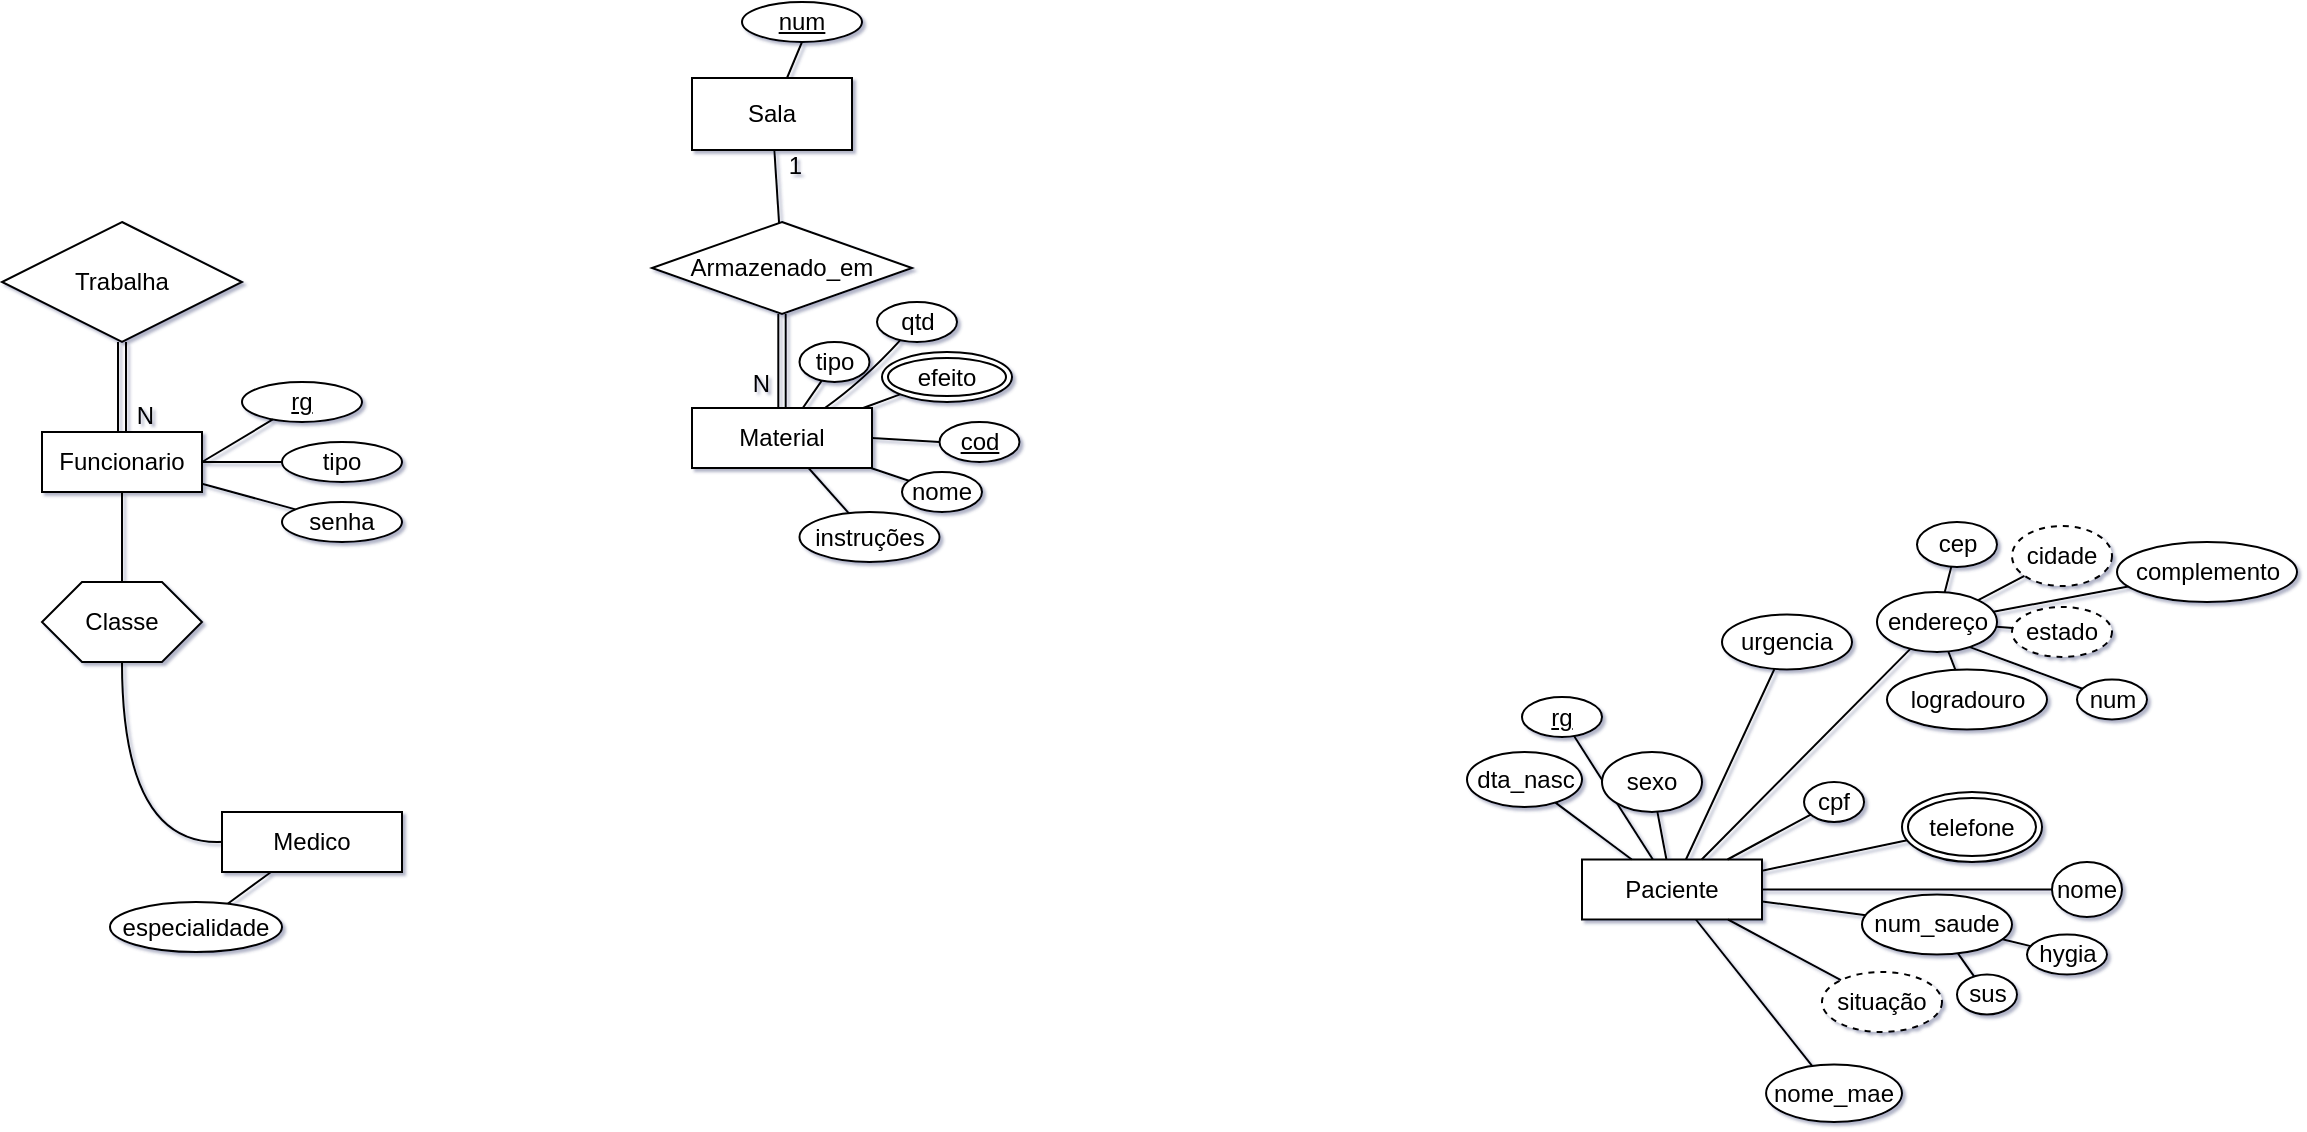 <mxfile version="17.5.0" type="github">
  <diagram id="NS8fjf3agCHtfwVqrlrh" name="Page-1">
    <mxGraphModel dx="1702" dy="780" grid="1" gridSize="10" guides="1" tooltips="1" connect="1" arrows="1" fold="1" page="1" pageScale="1" pageWidth="827" pageHeight="1169" math="0" shadow="1">
      <root>
        <mxCell id="0" />
        <mxCell id="1" parent="0" />
        <mxCell id="HFAzNyhK0tVcJAnhIOPs-2" value="&lt;div&gt;Funcionario&lt;/div&gt;" style="rounded=0;arcSize=10;whiteSpace=wrap;html=1;align=center;" parent="1" vertex="1">
          <mxGeometry x="180" y="225" width="80" height="30" as="geometry" />
        </mxCell>
        <mxCell id="HFAzNyhK0tVcJAnhIOPs-3" value="Trabalha" style="shape=rhombus;perimeter=rhombusPerimeter;whiteSpace=wrap;html=1;align=center;rounded=0;" parent="1" vertex="1">
          <mxGeometry x="160" y="120" width="120" height="60" as="geometry" />
        </mxCell>
        <mxCell id="HFAzNyhK0tVcJAnhIOPs-10" value="" style="shape=link;html=1;rounded=0;exitX=0.5;exitY=1;exitDx=0;exitDy=0;entryX=0.5;entryY=0;entryDx=0;entryDy=0;curved=1;" parent="1" source="HFAzNyhK0tVcJAnhIOPs-3" target="HFAzNyhK0tVcJAnhIOPs-2" edge="1">
          <mxGeometry relative="1" as="geometry">
            <mxPoint x="230" y="180" as="sourcePoint" />
            <mxPoint x="370" y="180" as="targetPoint" />
          </mxGeometry>
        </mxCell>
        <mxCell id="HFAzNyhK0tVcJAnhIOPs-11" value="N" style="resizable=0;html=1;align=right;verticalAlign=bottom;rounded=0;" parent="HFAzNyhK0tVcJAnhIOPs-10" connectable="0" vertex="1">
          <mxGeometry x="1" relative="1" as="geometry">
            <mxPoint x="16" as="offset" />
          </mxGeometry>
        </mxCell>
        <mxCell id="HFAzNyhK0tVcJAnhIOPs-12" value="&lt;u&gt;rg&lt;/u&gt;" style="ellipse;whiteSpace=wrap;html=1;align=center;rounded=0;" parent="1" vertex="1">
          <mxGeometry x="280" y="200" width="60" height="20" as="geometry" />
        </mxCell>
        <mxCell id="HFAzNyhK0tVcJAnhIOPs-13" value="tipo" style="ellipse;whiteSpace=wrap;html=1;align=center;rounded=0;" parent="1" vertex="1">
          <mxGeometry x="300" y="230" width="60" height="20" as="geometry" />
        </mxCell>
        <mxCell id="HFAzNyhK0tVcJAnhIOPs-18" value="" style="endArrow=none;html=1;rounded=0;exitX=1;exitY=0.5;exitDx=0;exitDy=0;entryX=0;entryY=0.5;entryDx=0;entryDy=0;curved=1;" parent="1" source="HFAzNyhK0tVcJAnhIOPs-2" target="HFAzNyhK0tVcJAnhIOPs-13" edge="1">
          <mxGeometry width="50" height="50" relative="1" as="geometry">
            <mxPoint x="350" y="330" as="sourcePoint" />
            <mxPoint x="400" y="280" as="targetPoint" />
          </mxGeometry>
        </mxCell>
        <mxCell id="HFAzNyhK0tVcJAnhIOPs-19" value="" style="endArrow=none;html=1;rounded=0;exitX=1;exitY=0.5;exitDx=0;exitDy=0;curved=1;" parent="1" source="HFAzNyhK0tVcJAnhIOPs-2" target="HFAzNyhK0tVcJAnhIOPs-12" edge="1">
          <mxGeometry width="50" height="50" relative="1" as="geometry">
            <mxPoint x="350" y="330" as="sourcePoint" />
            <mxPoint x="400" y="280" as="targetPoint" />
          </mxGeometry>
        </mxCell>
        <mxCell id="HFAzNyhK0tVcJAnhIOPs-21" value="Sala" style="rounded=0;arcSize=10;whiteSpace=wrap;html=1;align=center;" parent="1" vertex="1">
          <mxGeometry x="505" y="48" width="80" height="36" as="geometry" />
        </mxCell>
        <mxCell id="HFAzNyhK0tVcJAnhIOPs-29" value="Material" style="rounded=0;arcSize=10;whiteSpace=wrap;html=1;align=center;" parent="1" vertex="1">
          <mxGeometry x="505" y="213" width="90" height="30" as="geometry" />
        </mxCell>
        <mxCell id="HFAzNyhK0tVcJAnhIOPs-32" value="&lt;u&gt;num&lt;/u&gt;" style="ellipse;whiteSpace=wrap;html=1;align=center;rounded=0;" parent="1" vertex="1">
          <mxGeometry x="530" y="10" width="60" height="20" as="geometry" />
        </mxCell>
        <mxCell id="HFAzNyhK0tVcJAnhIOPs-33" value="" style="endArrow=none;html=1;rounded=0;curved=1;" parent="1" source="HFAzNyhK0tVcJAnhIOPs-21" edge="1">
          <mxGeometry width="50" height="50" relative="1" as="geometry">
            <mxPoint x="510" y="80" as="sourcePoint" />
            <mxPoint x="560" y="30" as="targetPoint" />
          </mxGeometry>
        </mxCell>
        <mxCell id="HFAzNyhK0tVcJAnhIOPs-34" value="&lt;u&gt;cod&lt;/u&gt;" style="ellipse;whiteSpace=wrap;html=1;align=center;rounded=0;" parent="1" vertex="1">
          <mxGeometry x="628.75" y="220" width="40" height="20" as="geometry" />
        </mxCell>
        <mxCell id="HFAzNyhK0tVcJAnhIOPs-35" value="" style="endArrow=none;html=1;rounded=0;entryX=0;entryY=0.5;entryDx=0;entryDy=0;exitX=1;exitY=0.5;exitDx=0;exitDy=0;curved=1;" parent="1" source="HFAzNyhK0tVcJAnhIOPs-29" target="HFAzNyhK0tVcJAnhIOPs-34" edge="1">
          <mxGeometry width="50" height="50" relative="1" as="geometry">
            <mxPoint x="570" y="270" as="sourcePoint" />
            <mxPoint x="620" y="220" as="targetPoint" />
          </mxGeometry>
        </mxCell>
        <mxCell id="HFAzNyhK0tVcJAnhIOPs-38" value="qtd" style="ellipse;whiteSpace=wrap;html=1;align=center;rounded=0;" parent="1" vertex="1">
          <mxGeometry x="597.5" y="160" width="40" height="20" as="geometry" />
        </mxCell>
        <mxCell id="HFAzNyhK0tVcJAnhIOPs-40" value="" style="endArrow=none;html=1;rounded=0;strokeWidth=1;curved=1;" parent="1" source="HFAzNyhK0tVcJAnhIOPs-29" target="HFAzNyhK0tVcJAnhIOPs-38" edge="1">
          <mxGeometry width="50" height="50" relative="1" as="geometry">
            <mxPoint x="560" y="246" as="sourcePoint" />
            <mxPoint x="617.701" y="207.69" as="targetPoint" />
            <Array as="points">
              <mxPoint x="590" y="200" />
            </Array>
          </mxGeometry>
        </mxCell>
        <mxCell id="HFAzNyhK0tVcJAnhIOPs-41" value="&lt;div&gt;nome&lt;/div&gt;" style="ellipse;whiteSpace=wrap;html=1;align=center;rounded=0;" parent="1" vertex="1">
          <mxGeometry x="610" y="245" width="40" height="20" as="geometry" />
        </mxCell>
        <mxCell id="HFAzNyhK0tVcJAnhIOPs-42" value="" style="endArrow=none;html=1;rounded=0;strokeWidth=1;curved=1;" parent="1" source="HFAzNyhK0tVcJAnhIOPs-29" target="HFAzNyhK0tVcJAnhIOPs-41" edge="1">
          <mxGeometry width="50" height="50" relative="1" as="geometry">
            <mxPoint x="590" y="271.104" as="sourcePoint" />
            <mxPoint x="610" y="250" as="targetPoint" />
          </mxGeometry>
        </mxCell>
        <mxCell id="HFAzNyhK0tVcJAnhIOPs-75" style="edgeStyle=orthogonalEdgeStyle;rounded=0;orthogonalLoop=1;jettySize=auto;html=1;endArrow=none;endFill=0;strokeWidth=1;entryX=0.5;entryY=0;entryDx=0;entryDy=0;curved=1;" parent="1" source="HFAzNyhK0tVcJAnhIOPs-43" target="HFAzNyhK0tVcJAnhIOPs-57" edge="1">
          <mxGeometry relative="1" as="geometry">
            <mxPoint x="295" y="400" as="targetPoint" />
            <Array as="points">
              <mxPoint x="220" y="430" />
              <mxPoint x="315" y="430" />
            </Array>
          </mxGeometry>
        </mxCell>
        <mxCell id="HFAzNyhK0tVcJAnhIOPs-43" value="&lt;div&gt;Classe&lt;/div&gt;" style="shape=hexagon;perimeter=hexagonPerimeter2;whiteSpace=wrap;html=1;fixedSize=1;rounded=0;" parent="1" vertex="1">
          <mxGeometry x="180" y="300" width="80" height="40" as="geometry" />
        </mxCell>
        <mxCell id="HFAzNyhK0tVcJAnhIOPs-48" value="" style="endArrow=none;html=1;rounded=0;curved=1;" parent="1" source="HFAzNyhK0tVcJAnhIOPs-43" target="HFAzNyhK0tVcJAnhIOPs-2" edge="1">
          <mxGeometry relative="1" as="geometry">
            <mxPoint x="219.74" y="294" as="sourcePoint" />
            <mxPoint x="219.74" y="260" as="targetPoint" />
          </mxGeometry>
        </mxCell>
        <mxCell id="HFAzNyhK0tVcJAnhIOPs-57" value="Medico" style="rounded=0;arcSize=10;whiteSpace=wrap;html=1;align=center;" parent="1" vertex="1">
          <mxGeometry x="270" y="415" width="90" height="30" as="geometry" />
        </mxCell>
        <mxCell id="HFAzNyhK0tVcJAnhIOPs-67" value="especialidade" style="ellipse;whiteSpace=wrap;html=1;align=center;rounded=0;" parent="1" vertex="1">
          <mxGeometry x="214" y="460" width="86" height="25" as="geometry" />
        </mxCell>
        <mxCell id="HFAzNyhK0tVcJAnhIOPs-69" value="" style="endArrow=none;html=1;rounded=0;strokeWidth=1;curved=1;" parent="1" source="HFAzNyhK0tVcJAnhIOPs-57" target="HFAzNyhK0tVcJAnhIOPs-67" edge="1">
          <mxGeometry width="50" height="50" relative="1" as="geometry">
            <mxPoint x="-40" y="570" as="sourcePoint" />
            <mxPoint x="10" y="520" as="targetPoint" />
          </mxGeometry>
        </mxCell>
        <mxCell id="HFAzNyhK0tVcJAnhIOPs-71" value="Paciente" style="rounded=0;arcSize=10;whiteSpace=wrap;html=1;align=center;" parent="1" vertex="1">
          <mxGeometry x="950" y="438.75" width="90" height="30" as="geometry" />
        </mxCell>
        <mxCell id="HFAzNyhK0tVcJAnhIOPs-76" value="&lt;u&gt;rg&lt;/u&gt;" style="ellipse;whiteSpace=wrap;html=1;align=center;rounded=0;" parent="1" vertex="1">
          <mxGeometry x="920" y="357.5" width="40" height="20" as="geometry" />
        </mxCell>
        <mxCell id="HFAzNyhK0tVcJAnhIOPs-77" value="" style="endArrow=none;html=1;rounded=0;strokeWidth=1;curved=1;" parent="1" source="HFAzNyhK0tVcJAnhIOPs-76" target="HFAzNyhK0tVcJAnhIOPs-71" edge="1">
          <mxGeometry width="50" height="50" relative="1" as="geometry">
            <mxPoint x="670" y="595" as="sourcePoint" />
            <mxPoint x="720" y="545" as="targetPoint" />
          </mxGeometry>
        </mxCell>
        <mxCell id="HFAzNyhK0tVcJAnhIOPs-78" value="&lt;div&gt;nome&lt;/div&gt;" style="ellipse;whiteSpace=wrap;html=1;align=center;rounded=0;" parent="1" vertex="1">
          <mxGeometry x="1185" y="440" width="35" height="27.5" as="geometry" />
        </mxCell>
        <mxCell id="HFAzNyhK0tVcJAnhIOPs-79" value="dta_nasc" style="ellipse;whiteSpace=wrap;html=1;align=center;rounded=0;" parent="1" vertex="1">
          <mxGeometry x="892.5" y="385" width="57.5" height="27.5" as="geometry" />
        </mxCell>
        <mxCell id="HFAzNyhK0tVcJAnhIOPs-81" value="num_saude" style="ellipse;whiteSpace=wrap;html=1;align=center;rounded=0;" parent="1" vertex="1">
          <mxGeometry x="1090" y="456.25" width="75" height="30" as="geometry" />
        </mxCell>
        <mxCell id="HFAzNyhK0tVcJAnhIOPs-82" value="sus" style="ellipse;whiteSpace=wrap;html=1;align=center;rounded=0;" parent="1" vertex="1">
          <mxGeometry x="1137.5" y="496.25" width="30" height="20" as="geometry" />
        </mxCell>
        <mxCell id="HFAzNyhK0tVcJAnhIOPs-83" value="endereço" style="ellipse;whiteSpace=wrap;html=1;align=center;rounded=0;" parent="1" vertex="1">
          <mxGeometry x="1097.5" y="305" width="60" height="30" as="geometry" />
        </mxCell>
        <mxCell id="HFAzNyhK0tVcJAnhIOPs-84" value="&lt;div&gt;cep&lt;/div&gt;" style="ellipse;whiteSpace=wrap;html=1;align=center;rounded=0;" parent="1" vertex="1">
          <mxGeometry x="1117.5" y="270" width="40" height="22.5" as="geometry" />
        </mxCell>
        <mxCell id="HFAzNyhK0tVcJAnhIOPs-86" value="sexo" style="ellipse;whiteSpace=wrap;html=1;align=center;rounded=0;" parent="1" vertex="1">
          <mxGeometry x="960" y="385" width="50" height="30" as="geometry" />
        </mxCell>
        <mxCell id="HFAzNyhK0tVcJAnhIOPs-87" value="" style="endArrow=none;html=1;rounded=0;strokeWidth=1;curved=1;" parent="1" source="HFAzNyhK0tVcJAnhIOPs-78" target="HFAzNyhK0tVcJAnhIOPs-71" edge="1">
          <mxGeometry width="50" height="50" relative="1" as="geometry">
            <mxPoint x="676.641" y="530.547" as="sourcePoint" />
            <mxPoint x="690.0" y="535" as="targetPoint" />
          </mxGeometry>
        </mxCell>
        <mxCell id="HFAzNyhK0tVcJAnhIOPs-88" value="" style="endArrow=none;html=1;rounded=0;strokeWidth=1;curved=1;" parent="1" source="HFAzNyhK0tVcJAnhIOPs-121" target="HFAzNyhK0tVcJAnhIOPs-71" edge="1">
          <mxGeometry width="50" height="50" relative="1" as="geometry">
            <mxPoint x="648.707" y="491.727" as="sourcePoint" />
            <mxPoint x="740" y="555" as="targetPoint" />
          </mxGeometry>
        </mxCell>
        <mxCell id="HFAzNyhK0tVcJAnhIOPs-89" value="" style="endArrow=none;html=1;rounded=0;strokeWidth=1;curved=1;" parent="1" source="HFAzNyhK0tVcJAnhIOPs-86" target="HFAzNyhK0tVcJAnhIOPs-71" edge="1">
          <mxGeometry width="50" height="50" relative="1" as="geometry">
            <mxPoint x="950" y="625" as="sourcePoint" />
            <mxPoint x="1000" y="575" as="targetPoint" />
          </mxGeometry>
        </mxCell>
        <mxCell id="HFAzNyhK0tVcJAnhIOPs-90" value="" style="endArrow=none;html=1;rounded=0;strokeWidth=1;curved=1;" parent="1" source="HFAzNyhK0tVcJAnhIOPs-79" target="HFAzNyhK0tVcJAnhIOPs-71" edge="1">
          <mxGeometry width="50" height="50" relative="1" as="geometry">
            <mxPoint x="950" y="625" as="sourcePoint" />
            <mxPoint x="1000" y="575" as="targetPoint" />
          </mxGeometry>
        </mxCell>
        <mxCell id="HFAzNyhK0tVcJAnhIOPs-92" value="" style="endArrow=none;html=1;rounded=0;strokeWidth=1;curved=1;" parent="1" source="HFAzNyhK0tVcJAnhIOPs-71" target="HFAzNyhK0tVcJAnhIOPs-83" edge="1">
          <mxGeometry width="50" height="50" relative="1" as="geometry">
            <mxPoint x="740" y="595" as="sourcePoint" />
            <mxPoint x="790" y="545" as="targetPoint" />
          </mxGeometry>
        </mxCell>
        <mxCell id="HFAzNyhK0tVcJAnhIOPs-93" value="" style="endArrow=none;html=1;rounded=0;strokeWidth=1;curved=1;" parent="1" source="HFAzNyhK0tVcJAnhIOPs-84" target="HFAzNyhK0tVcJAnhIOPs-83" edge="1">
          <mxGeometry width="50" height="50" relative="1" as="geometry">
            <mxPoint x="1097.5" y="610" as="sourcePoint" />
            <mxPoint x="1147.5" y="560" as="targetPoint" />
          </mxGeometry>
        </mxCell>
        <mxCell id="HFAzNyhK0tVcJAnhIOPs-94" value="cidade" style="ellipse;whiteSpace=wrap;html=1;align=center;dashed=1;rounded=0;" parent="1" vertex="1">
          <mxGeometry x="1165" y="272" width="50" height="30" as="geometry" />
        </mxCell>
        <mxCell id="HFAzNyhK0tVcJAnhIOPs-95" value="" style="endArrow=none;html=1;rounded=0;strokeWidth=1;curved=1;" parent="1" source="HFAzNyhK0tVcJAnhIOPs-83" target="HFAzNyhK0tVcJAnhIOPs-94" edge="1">
          <mxGeometry width="50" height="50" relative="1" as="geometry">
            <mxPoint x="1117.5" y="460" as="sourcePoint" />
            <mxPoint x="1147.5" y="560" as="targetPoint" />
          </mxGeometry>
        </mxCell>
        <mxCell id="HFAzNyhK0tVcJAnhIOPs-96" value="estado" style="ellipse;whiteSpace=wrap;html=1;align=center;dashed=1;rounded=0;" parent="1" vertex="1">
          <mxGeometry x="1165" y="312.5" width="50" height="25" as="geometry" />
        </mxCell>
        <mxCell id="HFAzNyhK0tVcJAnhIOPs-97" value="" style="endArrow=none;html=1;rounded=0;strokeWidth=1;curved=1;" parent="1" source="HFAzNyhK0tVcJAnhIOPs-83" target="HFAzNyhK0tVcJAnhIOPs-96" edge="1">
          <mxGeometry width="50" height="50" relative="1" as="geometry">
            <mxPoint x="1097.5" y="610" as="sourcePoint" />
            <mxPoint x="1147.5" y="560" as="targetPoint" />
          </mxGeometry>
        </mxCell>
        <mxCell id="HFAzNyhK0tVcJAnhIOPs-98" value="" style="endArrow=none;html=1;rounded=0;strokeWidth=1;curved=1;" parent="1" source="HFAzNyhK0tVcJAnhIOPs-83" target="HFAzNyhK0tVcJAnhIOPs-99" edge="1">
          <mxGeometry width="50" height="50" relative="1" as="geometry">
            <mxPoint x="1167.5" y="560" as="sourcePoint" />
            <mxPoint x="1217.5" y="510" as="targetPoint" />
          </mxGeometry>
        </mxCell>
        <mxCell id="HFAzNyhK0tVcJAnhIOPs-99" value="logradouro" style="ellipse;whiteSpace=wrap;html=1;align=center;rounded=0;" parent="1" vertex="1">
          <mxGeometry x="1102.5" y="343.75" width="80" height="30" as="geometry" />
        </mxCell>
        <mxCell id="HFAzNyhK0tVcJAnhIOPs-105" value="num" style="ellipse;whiteSpace=wrap;html=1;align=center;rounded=0;" parent="1" vertex="1">
          <mxGeometry x="1197.5" y="348.75" width="35" height="20" as="geometry" />
        </mxCell>
        <mxCell id="HFAzNyhK0tVcJAnhIOPs-107" value="" style="endArrow=none;html=1;rounded=0;strokeWidth=1;exitX=0.774;exitY=0.919;exitDx=0;exitDy=0;exitPerimeter=0;curved=1;" parent="1" source="HFAzNyhK0tVcJAnhIOPs-83" target="HFAzNyhK0tVcJAnhIOPs-105" edge="1">
          <mxGeometry width="50" height="50" relative="1" as="geometry">
            <mxPoint x="1097.5" y="610" as="sourcePoint" />
            <mxPoint x="1147.5" y="560" as="targetPoint" />
          </mxGeometry>
        </mxCell>
        <mxCell id="HFAzNyhK0tVcJAnhIOPs-108" value="complemento" style="ellipse;whiteSpace=wrap;html=1;align=center;rounded=0;" parent="1" vertex="1">
          <mxGeometry x="1217.5" y="280" width="90" height="30" as="geometry" />
        </mxCell>
        <mxCell id="HFAzNyhK0tVcJAnhIOPs-110" value="" style="endArrow=none;html=1;rounded=0;strokeWidth=1;curved=1;" parent="1" source="HFAzNyhK0tVcJAnhIOPs-83" target="HFAzNyhK0tVcJAnhIOPs-108" edge="1">
          <mxGeometry width="50" height="50" relative="1" as="geometry">
            <mxPoint x="1097.5" y="610" as="sourcePoint" />
            <mxPoint x="1147.5" y="560" as="targetPoint" />
          </mxGeometry>
        </mxCell>
        <mxCell id="HFAzNyhK0tVcJAnhIOPs-111" value="" style="endArrow=none;html=1;rounded=0;strokeWidth=1;curved=1;" parent="1" source="HFAzNyhK0tVcJAnhIOPs-81" target="HFAzNyhK0tVcJAnhIOPs-71" edge="1">
          <mxGeometry width="50" height="50" relative="1" as="geometry">
            <mxPoint x="670.699" y="598.326" as="sourcePoint" />
            <mxPoint x="715.0" y="565" as="targetPoint" />
          </mxGeometry>
        </mxCell>
        <mxCell id="HFAzNyhK0tVcJAnhIOPs-112" value="" style="endArrow=none;html=1;rounded=0;strokeWidth=1;curved=1;" parent="1" source="HFAzNyhK0tVcJAnhIOPs-81" target="HFAzNyhK0tVcJAnhIOPs-82" edge="1">
          <mxGeometry width="50" height="50" relative="1" as="geometry">
            <mxPoint x="1082.673" y="631.284" as="sourcePoint" />
            <mxPoint x="1092.188" y="581.25" as="targetPoint" />
          </mxGeometry>
        </mxCell>
        <mxCell id="HFAzNyhK0tVcJAnhIOPs-113" value="senha" style="ellipse;whiteSpace=wrap;html=1;align=center;rounded=0;" parent="1" vertex="1">
          <mxGeometry x="300" y="260" width="60" height="20" as="geometry" />
        </mxCell>
        <mxCell id="HFAzNyhK0tVcJAnhIOPs-114" value="" style="endArrow=none;html=1;rounded=0;strokeWidth=1;curved=1;" parent="1" source="HFAzNyhK0tVcJAnhIOPs-113" target="HFAzNyhK0tVcJAnhIOPs-2" edge="1">
          <mxGeometry width="50" height="50" relative="1" as="geometry">
            <mxPoint x="-80" y="400" as="sourcePoint" />
            <mxPoint x="-30" y="350" as="targetPoint" />
          </mxGeometry>
        </mxCell>
        <mxCell id="HFAzNyhK0tVcJAnhIOPs-115" value="nome_mae" style="ellipse;whiteSpace=wrap;html=1;align=center;rounded=0;" parent="1" vertex="1">
          <mxGeometry x="1042.05" y="541.25" width="67.95" height="28.75" as="geometry" />
        </mxCell>
        <mxCell id="HFAzNyhK0tVcJAnhIOPs-116" value="" style="endArrow=none;html=1;rounded=0;strokeWidth=1;curved=1;" parent="1" source="HFAzNyhK0tVcJAnhIOPs-115" target="HFAzNyhK0tVcJAnhIOPs-71" edge="1">
          <mxGeometry width="50" height="50" relative="1" as="geometry">
            <mxPoint x="723.546" y="504.895" as="sourcePoint" />
            <mxPoint x="731.25" y="535" as="targetPoint" />
          </mxGeometry>
        </mxCell>
        <mxCell id="HFAzNyhK0tVcJAnhIOPs-118" value="hygia" style="ellipse;whiteSpace=wrap;html=1;align=center;rounded=0;" parent="1" vertex="1">
          <mxGeometry x="1172.5" y="476.25" width="40" height="20" as="geometry" />
        </mxCell>
        <mxCell id="HFAzNyhK0tVcJAnhIOPs-119" value="" style="endArrow=none;html=1;rounded=0;strokeWidth=1;curved=1;" parent="1" source="HFAzNyhK0tVcJAnhIOPs-81" target="HFAzNyhK0tVcJAnhIOPs-118" edge="1">
          <mxGeometry width="50" height="50" relative="1" as="geometry">
            <mxPoint x="1054.944" y="657.943" as="sourcePoint" />
            <mxPoint x="1032.059" y="668.42" as="targetPoint" />
          </mxGeometry>
        </mxCell>
        <mxCell id="HFAzNyhK0tVcJAnhIOPs-121" value="telefone" style="ellipse;shape=doubleEllipse;margin=3;whiteSpace=wrap;html=1;align=center;rounded=0;" parent="1" vertex="1">
          <mxGeometry x="1110" y="405" width="70" height="35" as="geometry" />
        </mxCell>
        <mxCell id="HFAzNyhK0tVcJAnhIOPs-122" value="tipo" style="ellipse;whiteSpace=wrap;html=1;align=center;rounded=0;" parent="1" vertex="1">
          <mxGeometry x="558.75" y="180" width="35" height="20" as="geometry" />
        </mxCell>
        <mxCell id="HFAzNyhK0tVcJAnhIOPs-123" value="" style="endArrow=none;html=1;rounded=0;strokeWidth=1;curved=1;" parent="1" source="HFAzNyhK0tVcJAnhIOPs-29" target="HFAzNyhK0tVcJAnhIOPs-122" edge="1">
          <mxGeometry width="50" height="50" relative="1" as="geometry">
            <mxPoint x="600" y="251.957" as="sourcePoint" />
            <mxPoint x="626.192" y="258.916" as="targetPoint" />
          </mxGeometry>
        </mxCell>
        <mxCell id="HFAzNyhK0tVcJAnhIOPs-126" value="Armazenado_em" style="shape=rhombus;perimeter=rhombusPerimeter;whiteSpace=wrap;html=1;align=center;rounded=0;" parent="1" vertex="1">
          <mxGeometry x="485" y="120" width="130" height="46" as="geometry" />
        </mxCell>
        <mxCell id="HFAzNyhK0tVcJAnhIOPs-127" value="" style="shape=link;html=1;rounded=0;width=3.684;curved=1;" parent="1" source="HFAzNyhK0tVcJAnhIOPs-126" target="HFAzNyhK0tVcJAnhIOPs-29" edge="1">
          <mxGeometry relative="1" as="geometry">
            <mxPoint x="453" y="303" as="sourcePoint" />
            <mxPoint x="540" y="400" as="targetPoint" />
            <Array as="points" />
          </mxGeometry>
        </mxCell>
        <mxCell id="HFAzNyhK0tVcJAnhIOPs-128" value="N" style="resizable=0;html=1;align=right;verticalAlign=bottom;rounded=0;" parent="HFAzNyhK0tVcJAnhIOPs-127" connectable="0" vertex="1">
          <mxGeometry x="1" relative="1" as="geometry">
            <mxPoint x="-6" y="-4" as="offset" />
          </mxGeometry>
        </mxCell>
        <mxCell id="HFAzNyhK0tVcJAnhIOPs-129" value="" style="endArrow=none;html=1;rounded=0;curved=1;" parent="1" source="HFAzNyhK0tVcJAnhIOPs-126" target="HFAzNyhK0tVcJAnhIOPs-21" edge="1">
          <mxGeometry relative="1" as="geometry">
            <mxPoint x="344" y="76" as="sourcePoint" />
            <mxPoint x="280" y="76" as="targetPoint" />
          </mxGeometry>
        </mxCell>
        <mxCell id="HFAzNyhK0tVcJAnhIOPs-130" value="1" style="resizable=0;html=1;align=right;verticalAlign=bottom;rounded=0;" parent="HFAzNyhK0tVcJAnhIOPs-129" connectable="0" vertex="1">
          <mxGeometry x="1" relative="1" as="geometry">
            <mxPoint x="14" y="16" as="offset" />
          </mxGeometry>
        </mxCell>
        <mxCell id="HFAzNyhK0tVcJAnhIOPs-132" value="" style="endArrow=none;html=1;rounded=0;strokeWidth=1;curved=1;" parent="1" source="HFAzNyhK0tVcJAnhIOPs-29" target="HFAzNyhK0tVcJAnhIOPs-133" edge="1">
          <mxGeometry width="50" height="50" relative="1" as="geometry">
            <mxPoint x="566.119" y="253" as="sourcePoint" />
            <mxPoint x="511.113" y="260.711" as="targetPoint" />
          </mxGeometry>
        </mxCell>
        <mxCell id="HFAzNyhK0tVcJAnhIOPs-133" value="efeito" style="ellipse;shape=doubleEllipse;margin=3;whiteSpace=wrap;html=1;align=center;rounded=0;" parent="1" vertex="1">
          <mxGeometry x="600" y="185" width="65" height="25" as="geometry" />
        </mxCell>
        <mxCell id="HFAzNyhK0tVcJAnhIOPs-134" value="instruções" style="ellipse;whiteSpace=wrap;html=1;align=center;rounded=0;" parent="1" vertex="1">
          <mxGeometry x="558.75" y="265" width="70" height="25" as="geometry" />
        </mxCell>
        <mxCell id="HFAzNyhK0tVcJAnhIOPs-135" value="" style="endArrow=none;html=1;rounded=0;strokeWidth=1;curved=1;" parent="1" source="HFAzNyhK0tVcJAnhIOPs-134" target="HFAzNyhK0tVcJAnhIOPs-29" edge="1">
          <mxGeometry width="50" height="50" relative="1" as="geometry">
            <mxPoint x="290" y="320" as="sourcePoint" />
            <mxPoint x="340" y="270" as="targetPoint" />
          </mxGeometry>
        </mxCell>
        <mxCell id="HFAzNyhK0tVcJAnhIOPs-175" value="urgencia" style="ellipse;whiteSpace=wrap;html=1;align=center;rounded=0;" parent="1" vertex="1">
          <mxGeometry x="1020" y="316.25" width="65" height="27.5" as="geometry" />
        </mxCell>
        <mxCell id="HFAzNyhK0tVcJAnhIOPs-179" value="" style="endArrow=none;html=1;rounded=0;strokeWidth=1;curved=1;" parent="1" source="HFAzNyhK0tVcJAnhIOPs-71" target="HFAzNyhK0tVcJAnhIOPs-175" edge="1">
          <mxGeometry width="50" height="50" relative="1" as="geometry">
            <mxPoint x="655.889" y="410" as="sourcePoint" />
            <mxPoint x="705.358" y="381.338" as="targetPoint" />
          </mxGeometry>
        </mxCell>
        <mxCell id="HFAzNyhK0tVcJAnhIOPs-195" value="situação" style="ellipse;whiteSpace=wrap;html=1;align=center;dashed=1;fontFamily=Helvetica;fontSize=12;rounded=0;" parent="1" vertex="1">
          <mxGeometry x="1070" y="495" width="60" height="30" as="geometry" />
        </mxCell>
        <mxCell id="HFAzNyhK0tVcJAnhIOPs-80" value="cpf" style="ellipse;whiteSpace=wrap;html=1;align=center;rounded=0;" parent="1" vertex="1">
          <mxGeometry x="1061.02" y="400" width="30" height="20" as="geometry" />
        </mxCell>
        <mxCell id="NKdHLzyLT835q1awHbiW-7" value="" style="endArrow=none;html=1;rounded=0;" edge="1" parent="1" source="HFAzNyhK0tVcJAnhIOPs-71" target="HFAzNyhK0tVcJAnhIOPs-80">
          <mxGeometry width="50" height="50" relative="1" as="geometry">
            <mxPoint x="1000" y="570" as="sourcePoint" />
            <mxPoint x="1050" y="520" as="targetPoint" />
          </mxGeometry>
        </mxCell>
        <mxCell id="NKdHLzyLT835q1awHbiW-8" value="" style="endArrow=none;html=1;rounded=0;" edge="1" parent="1" source="HFAzNyhK0tVcJAnhIOPs-195" target="HFAzNyhK0tVcJAnhIOPs-71">
          <mxGeometry width="50" height="50" relative="1" as="geometry">
            <mxPoint x="890" y="400" as="sourcePoint" />
            <mxPoint x="940" y="350" as="targetPoint" />
          </mxGeometry>
        </mxCell>
      </root>
    </mxGraphModel>
  </diagram>
</mxfile>
